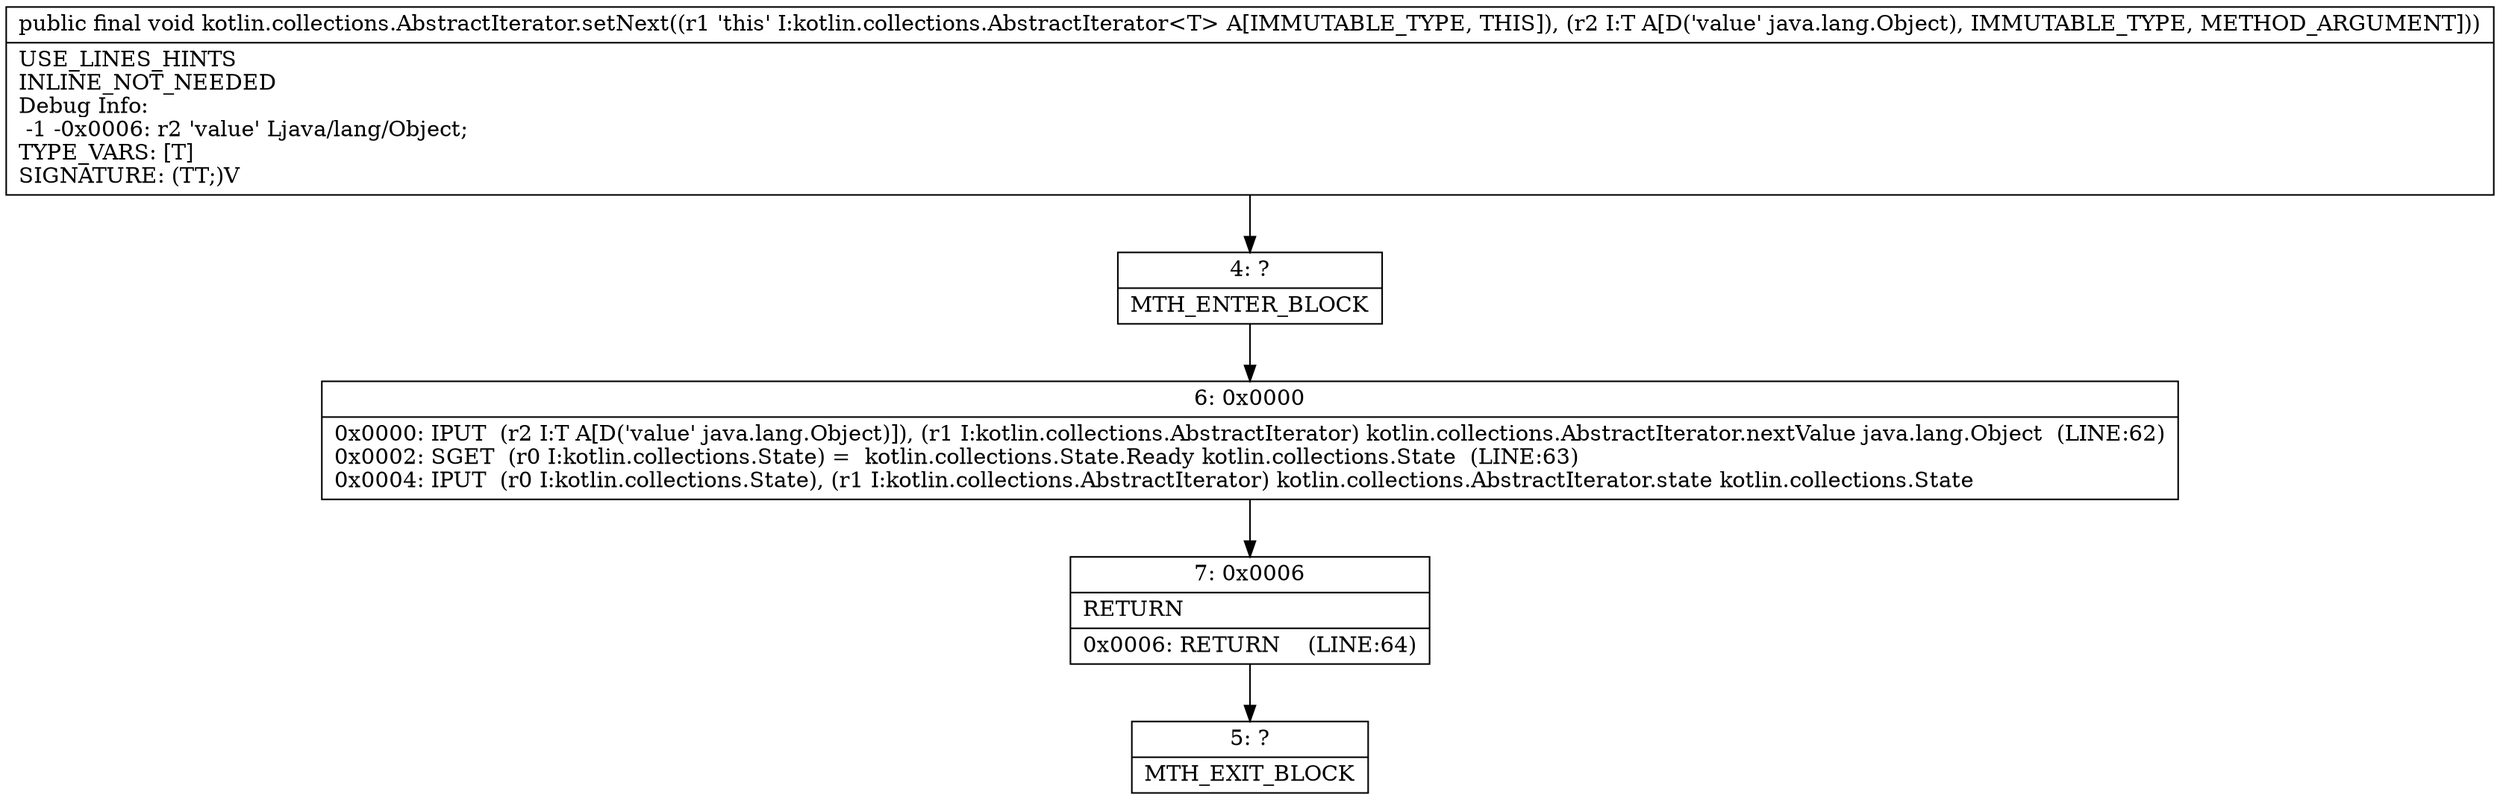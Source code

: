 digraph "CFG forkotlin.collections.AbstractIterator.setNext(Ljava\/lang\/Object;)V" {
Node_4 [shape=record,label="{4\:\ ?|MTH_ENTER_BLOCK\l}"];
Node_6 [shape=record,label="{6\:\ 0x0000|0x0000: IPUT  (r2 I:T A[D('value' java.lang.Object)]), (r1 I:kotlin.collections.AbstractIterator) kotlin.collections.AbstractIterator.nextValue java.lang.Object  (LINE:62)\l0x0002: SGET  (r0 I:kotlin.collections.State) =  kotlin.collections.State.Ready kotlin.collections.State  (LINE:63)\l0x0004: IPUT  (r0 I:kotlin.collections.State), (r1 I:kotlin.collections.AbstractIterator) kotlin.collections.AbstractIterator.state kotlin.collections.State \l}"];
Node_7 [shape=record,label="{7\:\ 0x0006|RETURN\l|0x0006: RETURN    (LINE:64)\l}"];
Node_5 [shape=record,label="{5\:\ ?|MTH_EXIT_BLOCK\l}"];
MethodNode[shape=record,label="{public final void kotlin.collections.AbstractIterator.setNext((r1 'this' I:kotlin.collections.AbstractIterator\<T\> A[IMMUTABLE_TYPE, THIS]), (r2 I:T A[D('value' java.lang.Object), IMMUTABLE_TYPE, METHOD_ARGUMENT]))  | USE_LINES_HINTS\lINLINE_NOT_NEEDED\lDebug Info:\l  \-1 \-0x0006: r2 'value' Ljava\/lang\/Object;\lTYPE_VARS: [T]\lSIGNATURE: (TT;)V\l}"];
MethodNode -> Node_4;Node_4 -> Node_6;
Node_6 -> Node_7;
Node_7 -> Node_5;
}

